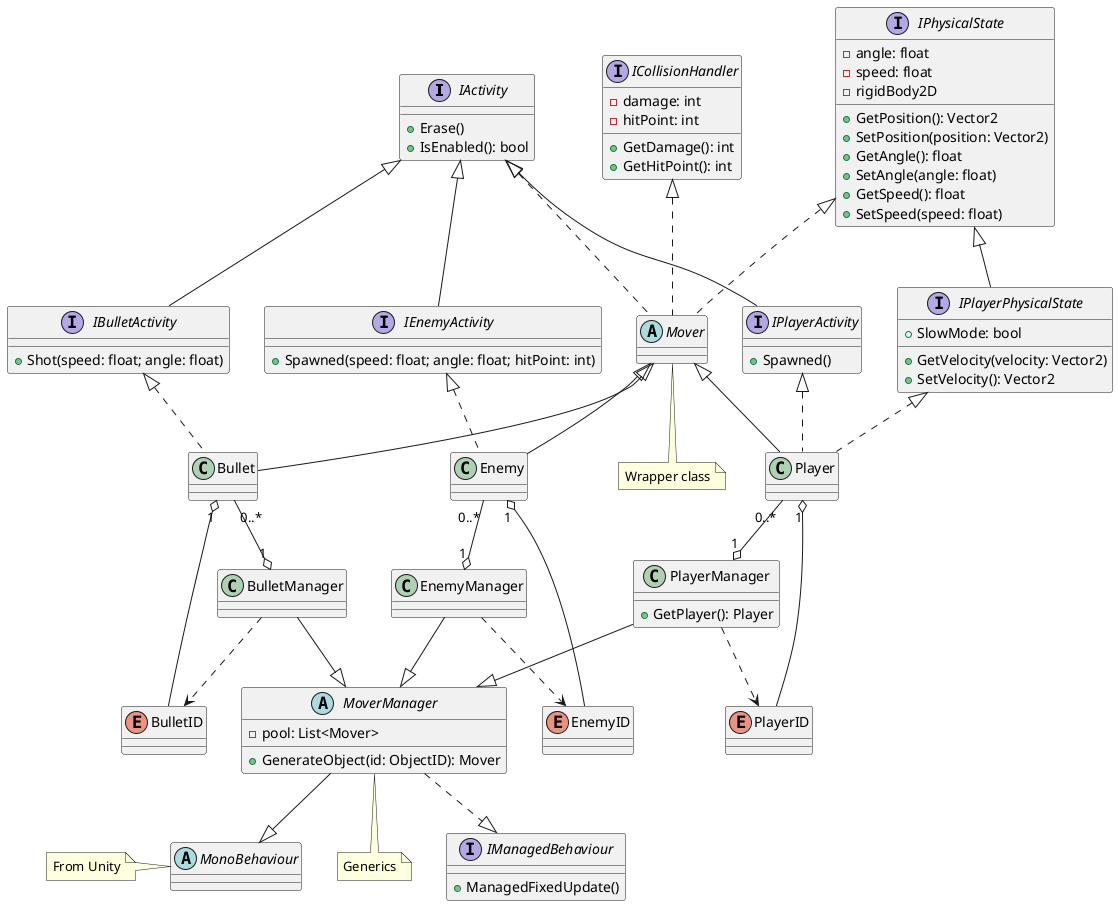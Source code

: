 @startuml ManagerClasses
interface IActivity {
    +Erase()
    +IsEnabled(): bool
}

interface IBulletActivity {
    +Shot(speed: float; angle: float)
}

interface IEnemyActivity {
    +Spawned(speed: float; angle: float; hitPoint: int)
}

interface IPlayerActivity {
    +Spawned()
}

IActivity <|-- IBulletActivity
IActivity <|-- IEnemyActivity
IActivity <|-- IPlayerActivity

abstract MoverManager {
    -pool: List<Mover>
    +GenerateObject(id: ObjectID): Mover
}
note bottom of MoverManager
    Generics
end note

enum BulletID
class BulletManager
class Bullet

BulletManager ..> BulletID
BulletManager --|> MoverManager
Bullet "0..*" --o "1" BulletManager
IBulletActivity <|.. Bullet
Bullet "1" o-- BulletID

enum EnemyID
class EnemyManager
class Enemy

EnemyManager ..> EnemyID
EnemyManager --|> MoverManager
Enemy "0..*" --o "1" EnemyManager
IEnemyActivity <|.. Enemy
Enemy "1" o-- EnemyID

interface IPlayerPhysicalState {
    +SlowMode: bool
    +GetVelocity(velocity: Vector2)
    +SetVelocity(): Vector2
}

IPhysicalState <|-- IPlayerPhysicalState

enum PlayerID

class PlayerManager {
    +GetPlayer(): Player
}

class Player

PlayerManager ..> PlayerID
PlayerManager --|> MoverManager
Player "0..*" --o "1" PlayerManager
IPlayerActivity <|.. Player
IPlayerPhysicalState <|.. Player
Player "1" o-- PlayerID

interface ICollisionHandler {
    -damage: int
    -hitPoint: int
    +GetDamage(): int
    +GetHitPoint(): int
}

interface IPhysicalState {
    -angle: float
    -speed: float
    -rigidBody2D
    +GetPosition(): Vector2
    +SetPosition(position: Vector2)
    +GetAngle(): float
    +SetAngle(angle: float)
    +GetSpeed(): float
    +SetSpeed(speed: float)
}

abstract Mover
note bottom of Mover
    Wrapper class
end note

IActivity <|.. Mover
ICollisionHandler <|.. Mover
IPhysicalState <|.. Mover
Mover <|-- Bullet
Mover <|-- Enemy
Mover <|-- Player

interface IManagedBehaviour {
    +ManagedFixedUpdate()
}

abstract MonoBehaviour
note left of MonoBehaviour
    From Unity
end note

MoverManager ..|> IManagedBehaviour
MoverManager --|> MonoBehaviour

/'class Activity {
    +Spawned()
}

Activity ..|> IActivity
Activity "1" --o "1" Mover

abstract CollisionHandler {
    #{abstract} OnTriggerEnter2D(other)
}

CollisionHandler ..|> ICollisionHandler
CollisionHandler "1" --o "1" Mover

abstract MoverController {
    #{abstract} FixedUpdate()
}

MoverController ..|> IPhysicalState
MoverController "1" --o "1" Mover
MoverController ..|> IManagedBehaviour'/
@enduml